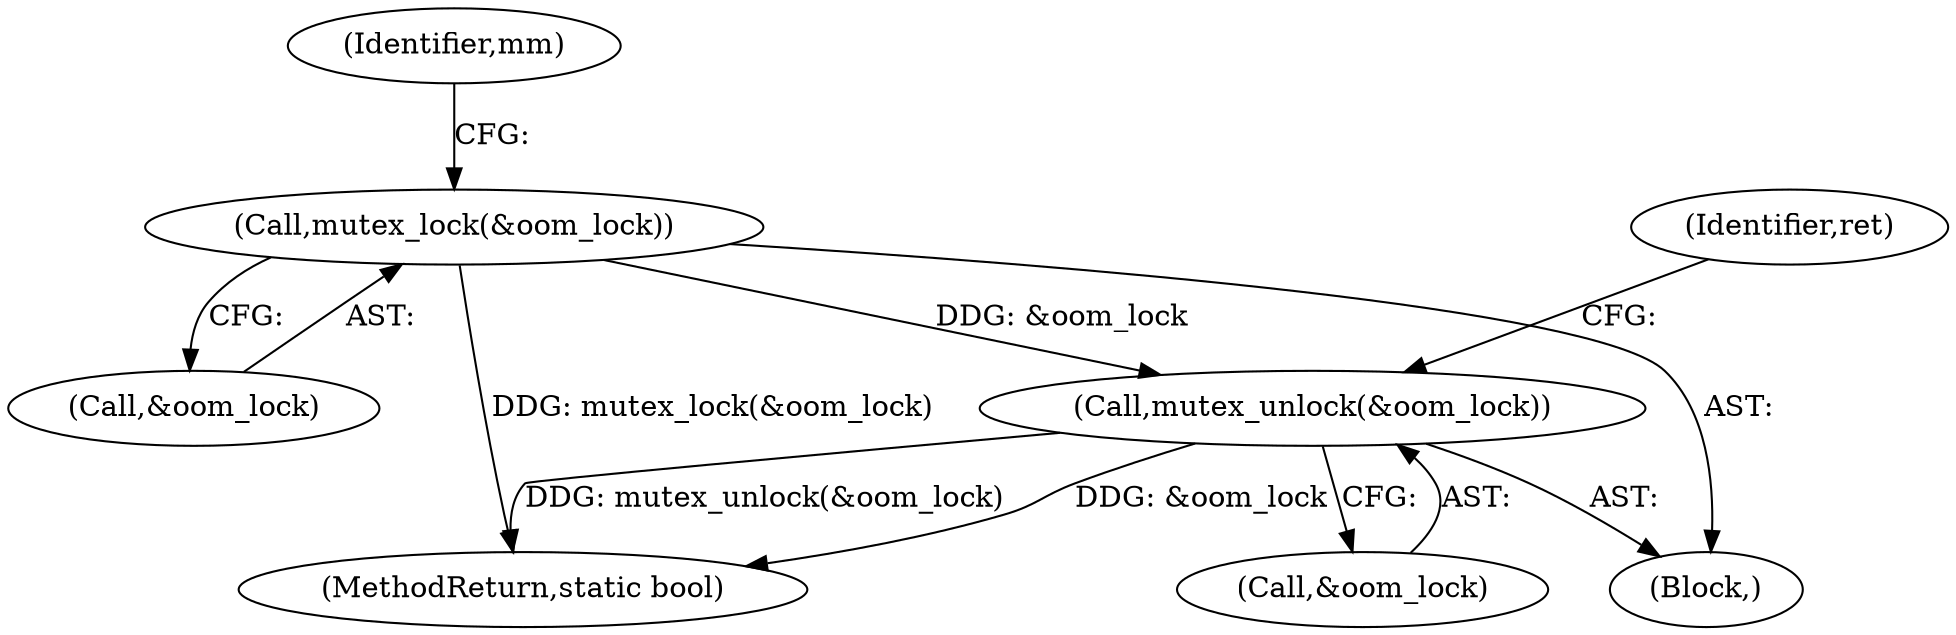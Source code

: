 digraph "0_linux_687cb0884a714ff484d038e9190edc874edcf146@API" {
"1000255" [label="(Call,mutex_unlock(&oom_lock))"];
"1000115" [label="(Call,mutex_lock(&oom_lock))"];
"1000115" [label="(Call,mutex_lock(&oom_lock))"];
"1000108" [label="(Block,)"];
"1000123" [label="(Identifier,mm)"];
"1000256" [label="(Call,&oom_lock)"];
"1000259" [label="(Identifier,ret)"];
"1000260" [label="(MethodReturn,static bool)"];
"1000116" [label="(Call,&oom_lock)"];
"1000255" [label="(Call,mutex_unlock(&oom_lock))"];
"1000255" -> "1000108"  [label="AST: "];
"1000255" -> "1000256"  [label="CFG: "];
"1000256" -> "1000255"  [label="AST: "];
"1000259" -> "1000255"  [label="CFG: "];
"1000255" -> "1000260"  [label="DDG: mutex_unlock(&oom_lock)"];
"1000255" -> "1000260"  [label="DDG: &oom_lock"];
"1000115" -> "1000255"  [label="DDG: &oom_lock"];
"1000115" -> "1000108"  [label="AST: "];
"1000115" -> "1000116"  [label="CFG: "];
"1000116" -> "1000115"  [label="AST: "];
"1000123" -> "1000115"  [label="CFG: "];
"1000115" -> "1000260"  [label="DDG: mutex_lock(&oom_lock)"];
}
